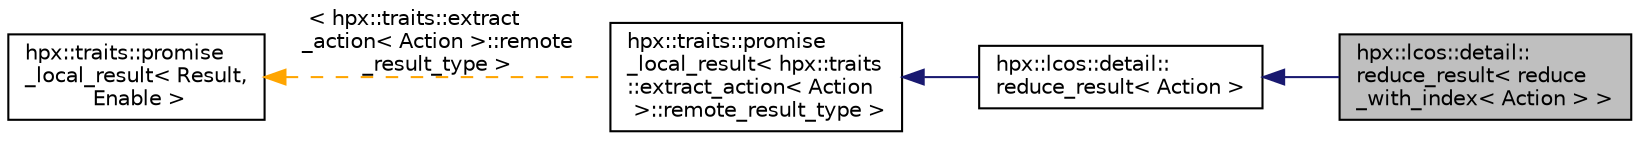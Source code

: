 digraph "hpx::lcos::detail::reduce_result&lt; reduce_with_index&lt; Action &gt; &gt;"
{
  edge [fontname="Helvetica",fontsize="10",labelfontname="Helvetica",labelfontsize="10"];
  node [fontname="Helvetica",fontsize="10",shape=record];
  rankdir="LR";
  Node4 [label="hpx::lcos::detail::\lreduce_result\< reduce\l_with_index\< Action \> \>",height=0.2,width=0.4,color="black", fillcolor="grey75", style="filled", fontcolor="black"];
  Node5 -> Node4 [dir="back",color="midnightblue",fontsize="10",style="solid",fontname="Helvetica"];
  Node5 [label="hpx::lcos::detail::\lreduce_result\< Action \>",height=0.2,width=0.4,color="black", fillcolor="white", style="filled",URL="$df/df5/structhpx_1_1lcos_1_1detail_1_1reduce__result.html"];
  Node6 -> Node5 [dir="back",color="midnightblue",fontsize="10",style="solid",fontname="Helvetica"];
  Node6 [label="hpx::traits::promise\l_local_result\< hpx::traits\l::extract_action\< Action\l \>::remote_result_type \>",height=0.2,width=0.4,color="black", fillcolor="white", style="filled",URL="$dc/df3/structhpx_1_1traits_1_1promise__local__result.html"];
  Node7 -> Node6 [dir="back",color="orange",fontsize="10",style="dashed",label=" \< hpx::traits::extract\l_action\< Action \>::remote\l_result_type \>" ,fontname="Helvetica"];
  Node7 [label="hpx::traits::promise\l_local_result\< Result,\l Enable \>",height=0.2,width=0.4,color="black", fillcolor="white", style="filled",URL="$dc/df3/structhpx_1_1traits_1_1promise__local__result.html"];
}
